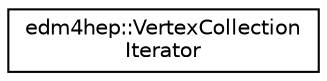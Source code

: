 digraph "Graphical Class Hierarchy"
{
 // LATEX_PDF_SIZE
  edge [fontname="Helvetica",fontsize="10",labelfontname="Helvetica",labelfontsize="10"];
  node [fontname="Helvetica",fontsize="10",shape=record];
  rankdir="LR";
  Node0 [label="edm4hep::VertexCollection\lIterator",height=0.2,width=0.4,color="black", fillcolor="white", style="filled",URL="$classedm4hep_1_1_vertex_collection_iterator.html",tooltip=" "];
}
